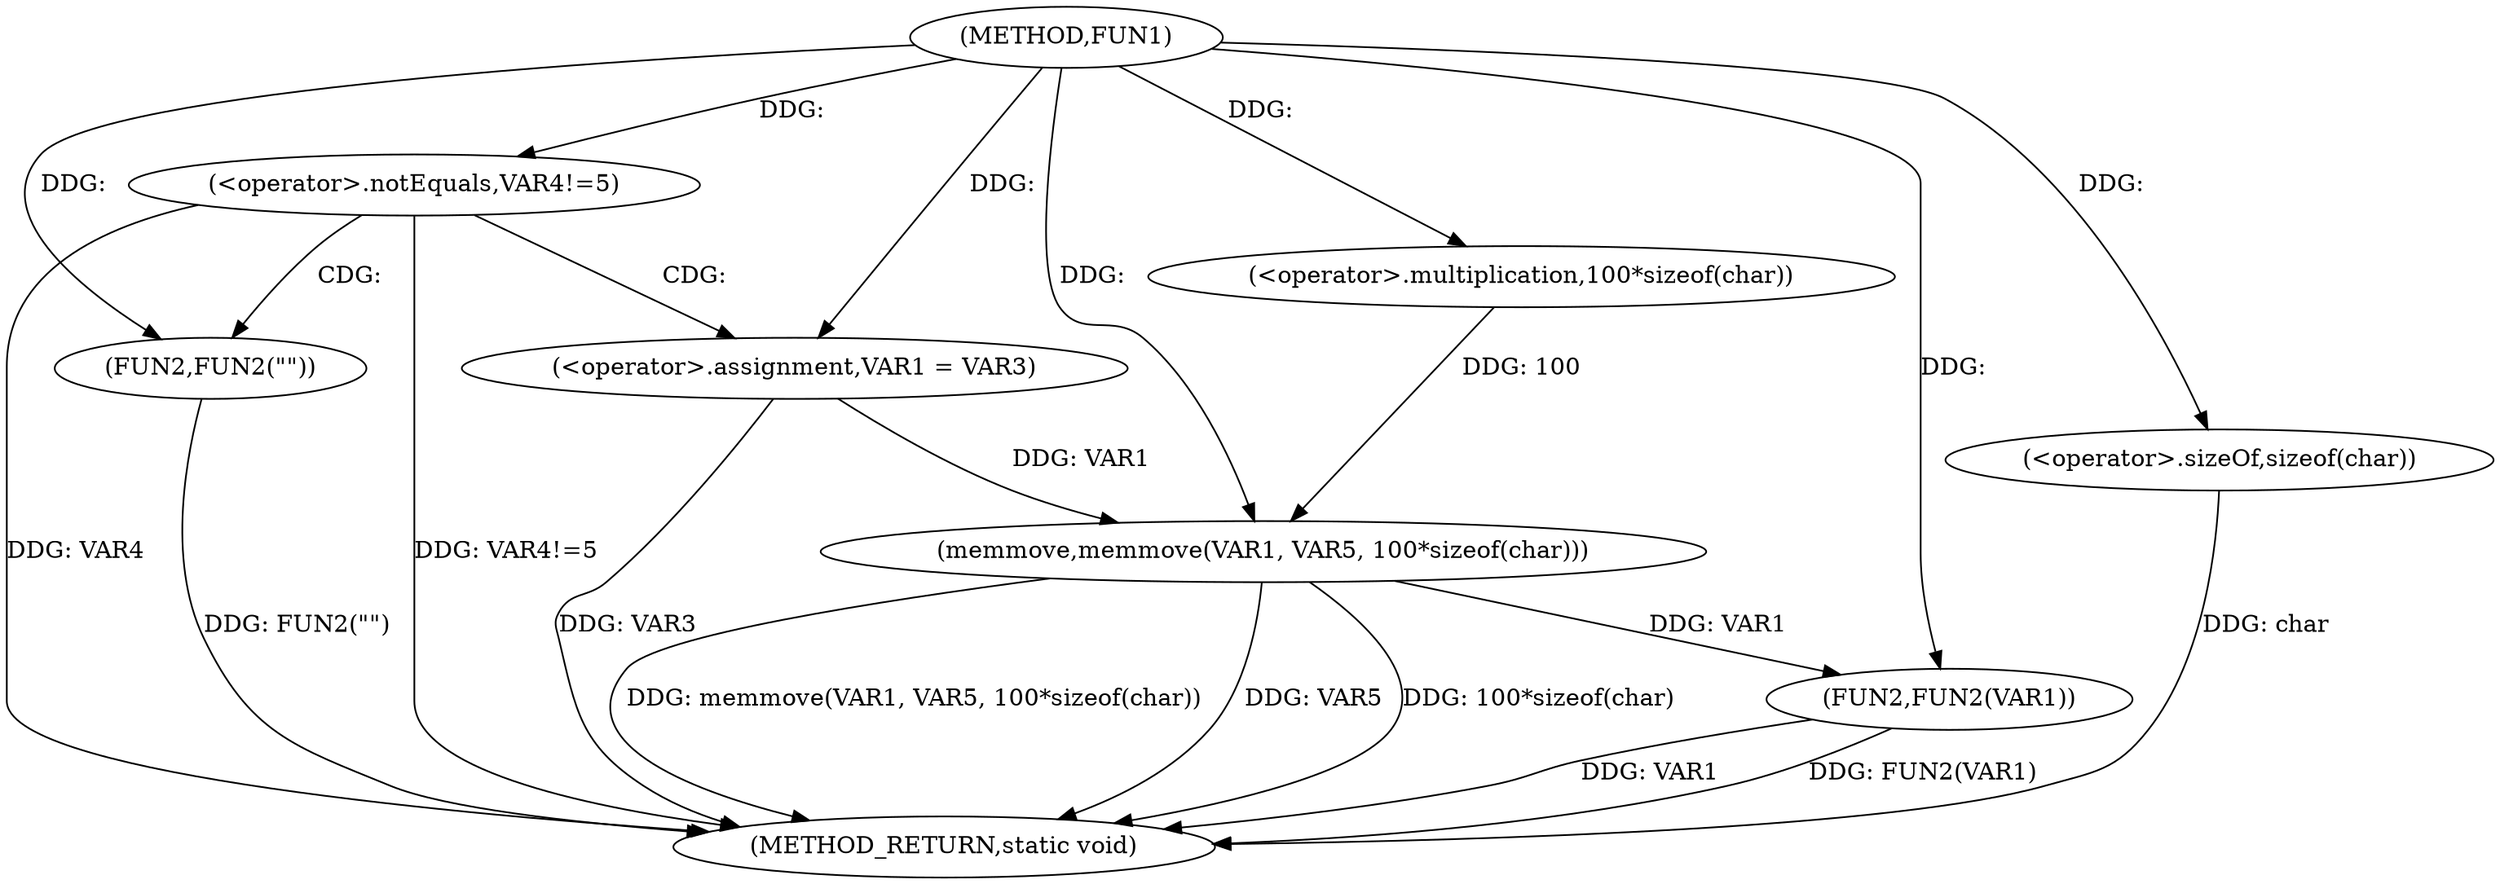 digraph FUN1 {  
"1000100" [label = "(METHOD,FUN1)" ]
"1000128" [label = "(METHOD_RETURN,static void)" ]
"1000106" [label = "(<operator>.notEquals,VAR4!=5)" ]
"1000110" [label = "(FUN2,FUN2(\"\"))" ]
"1000114" [label = "(<operator>.assignment,VAR1 = VAR3)" ]
"1000119" [label = "(memmove,memmove(VAR1, VAR5, 100*sizeof(char)))" ]
"1000122" [label = "(<operator>.multiplication,100*sizeof(char))" ]
"1000124" [label = "(<operator>.sizeOf,sizeof(char))" ]
"1000126" [label = "(FUN2,FUN2(VAR1))" ]
  "1000126" -> "1000128"  [ label = "DDG: FUN2(VAR1)"] 
  "1000124" -> "1000128"  [ label = "DDG: char"] 
  "1000106" -> "1000128"  [ label = "DDG: VAR4"] 
  "1000119" -> "1000128"  [ label = "DDG: VAR5"] 
  "1000126" -> "1000128"  [ label = "DDG: VAR1"] 
  "1000110" -> "1000128"  [ label = "DDG: FUN2(\"\")"] 
  "1000119" -> "1000128"  [ label = "DDG: 100*sizeof(char)"] 
  "1000119" -> "1000128"  [ label = "DDG: memmove(VAR1, VAR5, 100*sizeof(char))"] 
  "1000114" -> "1000128"  [ label = "DDG: VAR3"] 
  "1000106" -> "1000128"  [ label = "DDG: VAR4!=5"] 
  "1000100" -> "1000106"  [ label = "DDG: "] 
  "1000100" -> "1000110"  [ label = "DDG: "] 
  "1000100" -> "1000114"  [ label = "DDG: "] 
  "1000114" -> "1000119"  [ label = "DDG: VAR1"] 
  "1000100" -> "1000119"  [ label = "DDG: "] 
  "1000122" -> "1000119"  [ label = "DDG: 100"] 
  "1000100" -> "1000122"  [ label = "DDG: "] 
  "1000100" -> "1000124"  [ label = "DDG: "] 
  "1000119" -> "1000126"  [ label = "DDG: VAR1"] 
  "1000100" -> "1000126"  [ label = "DDG: "] 
  "1000106" -> "1000110"  [ label = "CDG: "] 
  "1000106" -> "1000114"  [ label = "CDG: "] 
}
